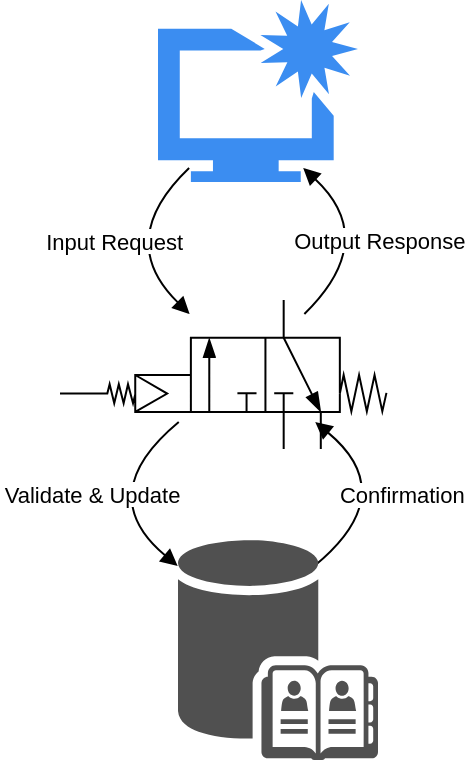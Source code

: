 <mxfile version="26.2.7">
  <diagram name="Page-1" id="A7Hjl_cyjThzO0jPo-al">
    <mxGraphModel dx="788" dy="851" grid="0" gridSize="10" guides="1" tooltips="1" connect="1" arrows="1" fold="1" page="0" pageScale="1" pageWidth="850" pageHeight="1100" math="0" shadow="0">
      <root>
        <mxCell id="0" />
        <mxCell id="1" parent="0" />
        <mxCell id="FXJFJhOg0pN7OCYvzVhk-4" value="Input Request" style="curved=1;startArrow=none;endArrow=block;exitX=0.34;exitY=1;entryX=0.36;entryY=-0.01;rounded=0;" edge="1" parent="1">
          <mxGeometry relative="1" as="geometry">
            <Array as="points">
              <mxPoint x="58" y="110" />
            </Array>
            <mxPoint x="95.56" y="74" as="sourcePoint" />
            <mxPoint x="95.814" y="147" as="targetPoint" />
          </mxGeometry>
        </mxCell>
        <mxCell id="FXJFJhOg0pN7OCYvzVhk-5" value="Validate &amp; Update" style="curved=1;startArrow=none;endArrow=block;exitX=0.34;exitY=0.99;entryX=0.32;entryY=0.01;rounded=0;" edge="1" parent="1">
          <mxGeometry relative="1" as="geometry">
            <Array as="points">
              <mxPoint x="47" y="237" />
            </Array>
            <mxPoint x="90.378" y="201" as="sourcePoint" />
            <mxPoint x="89.837" y="273" as="targetPoint" />
          </mxGeometry>
        </mxCell>
        <mxCell id="FXJFJhOg0pN7OCYvzVhk-6" value="Confirmation" style="curved=1;startArrow=none;endArrow=block;exitX=0.68;exitY=0.01;entryX=0.66;entryY=0.99;rounded=0;" edge="1" parent="1">
          <mxGeometry relative="1" as="geometry">
            <Array as="points">
              <mxPoint x="202" y="237" />
            </Array>
            <mxPoint x="158.163" y="273" as="sourcePoint" />
            <mxPoint x="158.622" y="201" as="targetPoint" />
          </mxGeometry>
        </mxCell>
        <mxCell id="FXJFJhOg0pN7OCYvzVhk-7" value="Output Response" style="curved=1;startArrow=none;endArrow=block;exitX=0.64;exitY=-0.01;entryX=0.65;entryY=1;rounded=0;" edge="1" parent="1">
          <mxGeometry relative="1" as="geometry">
            <Array as="points">
              <mxPoint x="191" y="110" />
            </Array>
            <mxPoint x="153.186" y="147" as="sourcePoint" />
            <mxPoint x="152.6" y="74" as="targetPoint" />
          </mxGeometry>
        </mxCell>
        <mxCell id="FXJFJhOg0pN7OCYvzVhk-9" value="" style="sketch=0;html=1;aspect=fixed;strokeColor=none;shadow=0;fillColor=#3B8DF1;verticalAlign=top;labelPosition=center;verticalLabelPosition=bottom;shape=mxgraph.gcp2.enhance_ui_2" vertex="1" parent="1">
          <mxGeometry x="80" y="-10" width="100" height="91" as="geometry" />
        </mxCell>
        <mxCell id="FXJFJhOg0pN7OCYvzVhk-10" value="" style="verticalLabelPosition=bottom;aspect=fixed;html=1;verticalAlign=top;fillColor=strokeColor;align=center;outlineConnect=0;shape=mxgraph.fluid_power.x10340;points=[[0.685,0,0],[0.685,1,0],[0.455,0.25,0],[0.455,0.75,0],[0.57,0.75,0],[0.8,1,0],[0,0.625,0]]" vertex="1" parent="1">
          <mxGeometry x="31" y="140" width="163.22" height="74.48" as="geometry" />
        </mxCell>
        <mxCell id="FXJFJhOg0pN7OCYvzVhk-11" value="" style="sketch=0;shadow=0;dashed=0;html=1;strokeColor=none;fillColor=#505050;labelPosition=center;verticalLabelPosition=bottom;verticalAlign=top;outlineConnect=0;align=center;shape=mxgraph.office.databases.address_book_store;" vertex="1" parent="1">
          <mxGeometry x="90" y="260" width="100" height="110" as="geometry" />
        </mxCell>
      </root>
    </mxGraphModel>
  </diagram>
</mxfile>
